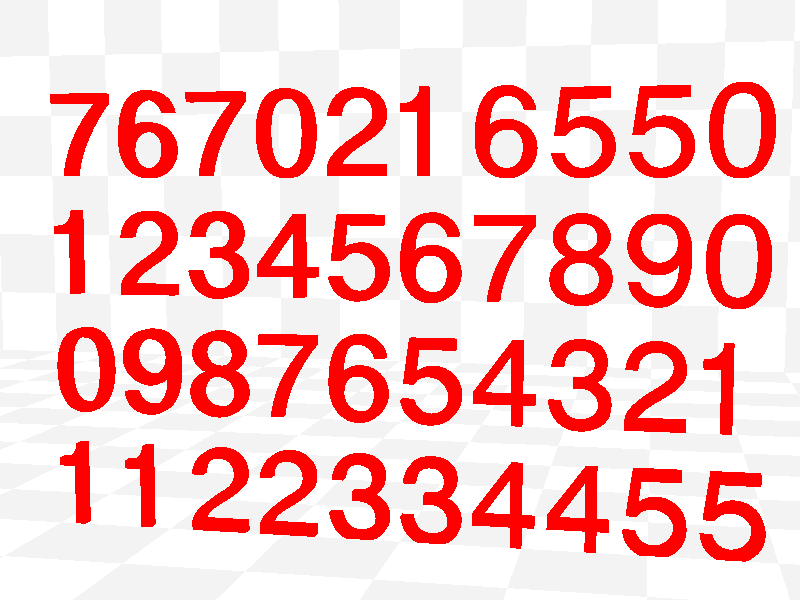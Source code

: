 // This work is licensed under the Creative Commons Attribution 3.0 Unported License.
// To view a copy of this license, visit http://creativecommons.org/licenses/by/3.0/
// or send a letter to Creative Commons, 444 Castro Street, Suite 900, Mountain View,
// California, 94041, USA.

// Persistence Of Vision Ray Tracer POV-Ray sample Scene
// by Chris Young
// ARRAY2.POV demonstrates basic use of a two dimension array.
// A 4 x 10 array is declared and initialized with one digit
// float values. This digits are displayed as 40 text objects.
//
// -w320 -h240
// -w800 -h600 +a0.3

#version 3.7;
global_settings {assumed_gamma 1.0}
#default{ finish{ ambient 0.1 diffuse 0.9 }} 

#include "colors.inc"

light_source { <100,1000,-1000>, White}

camera { location <2,1,-10> 
         right     x*image_width/image_height
         angle 35 // direction 2*z 
         look_at <0,0,0>
       }

union {
 plane{y,-2} plane{-z,-10} plane{x,-10}
 pigment{checker   color rgb<1,1,1>*0.9 color rgb<1,1,1>*1.2 }
}

#declare Digit =
 array[4][10]
 {
   {7,6,7,0,2,1,6,5,5,0},
   {1,2,3,4,5,6,7,8,9,0},
   {0,9,8,7,6,5,4,3,2,1},
   {1,1,2,2,3,3,4,4,5,5}
 }


union{
 #declare J=0;
 #while (J<4)
   #declare I=0;
   #while (I<10)
      text{ttf "cyrvetic.ttf",str(Digit[J][I],0,0),0.1,0
      translate <I*.6,-J*1,0>}
      #declare I=I+1;
   #end
   #declare J=J+1;
 #end
 pigment{Red}
 translate <-3,1,0>
}

